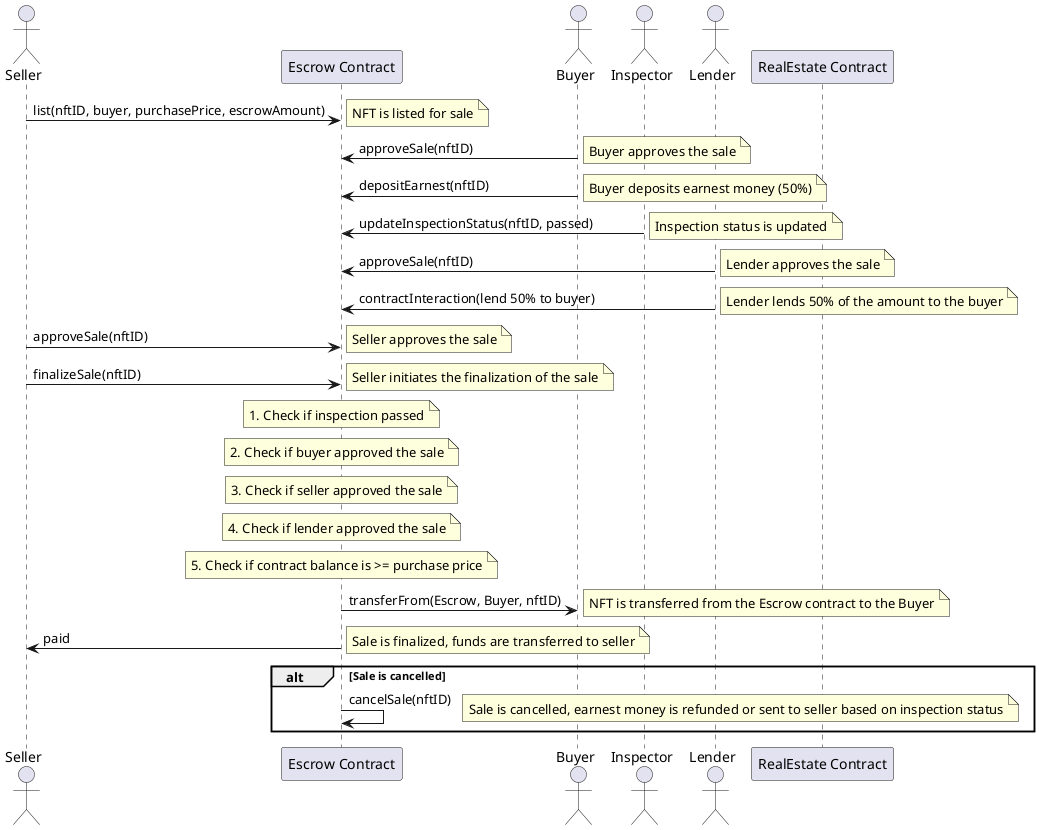 @startuml
actor "Seller" as Seller
participant "Escrow Contract" as Escrow
actor "Buyer" as Buyer
actor "Inspector" as Inspector
actor "Lender" as Lender
participant "RealEstate Contract" as RealEstate

Seller -> Escrow: list(nftID, buyer, purchasePrice, escrowAmount)
note right: NFT is listed for sale
Buyer -> Escrow: approveSale(nftID)
note right: Buyer approves the sale
Buyer -> Escrow: depositEarnest(nftID)
note right: Buyer deposits earnest money (50%)
Inspector -> Escrow: updateInspectionStatus(nftID, passed)
note right: Inspection status is updated
Lender -> Escrow: approveSale(nftID)
note right: Lender approves the sale
Lender -> Escrow: contractInteraction(lend 50% to buyer)
note right: Lender lends 50% of the amount to the buyer
Seller -> Escrow: approveSale(nftID)
note right: Seller approves the sale
Seller -> Escrow: finalizeSale(nftID)
note right: Seller initiates the finalization of the sale
note over Escrow: 1. Check if inspection passed
note over Escrow: 2. Check if buyer approved the sale
note over Escrow: 3. Check if seller approved the sale
note over Escrow: 4. Check if lender approved the sale
note over Escrow: 5. Check if contract balance is >= purchase price
Escrow -> Buyer: transferFrom(Escrow, Buyer, nftID)
note right: NFT is transferred from the Escrow contract to the Buyer
Escrow -> Seller: paid
note right: Sale is finalized, funds are transferred to seller
alt Sale is cancelled
    Escrow -> Escrow: cancelSale(nftID)
    note right: Sale is cancelled, earnest money is refunded or sent to seller based on inspection status
end
@enduml